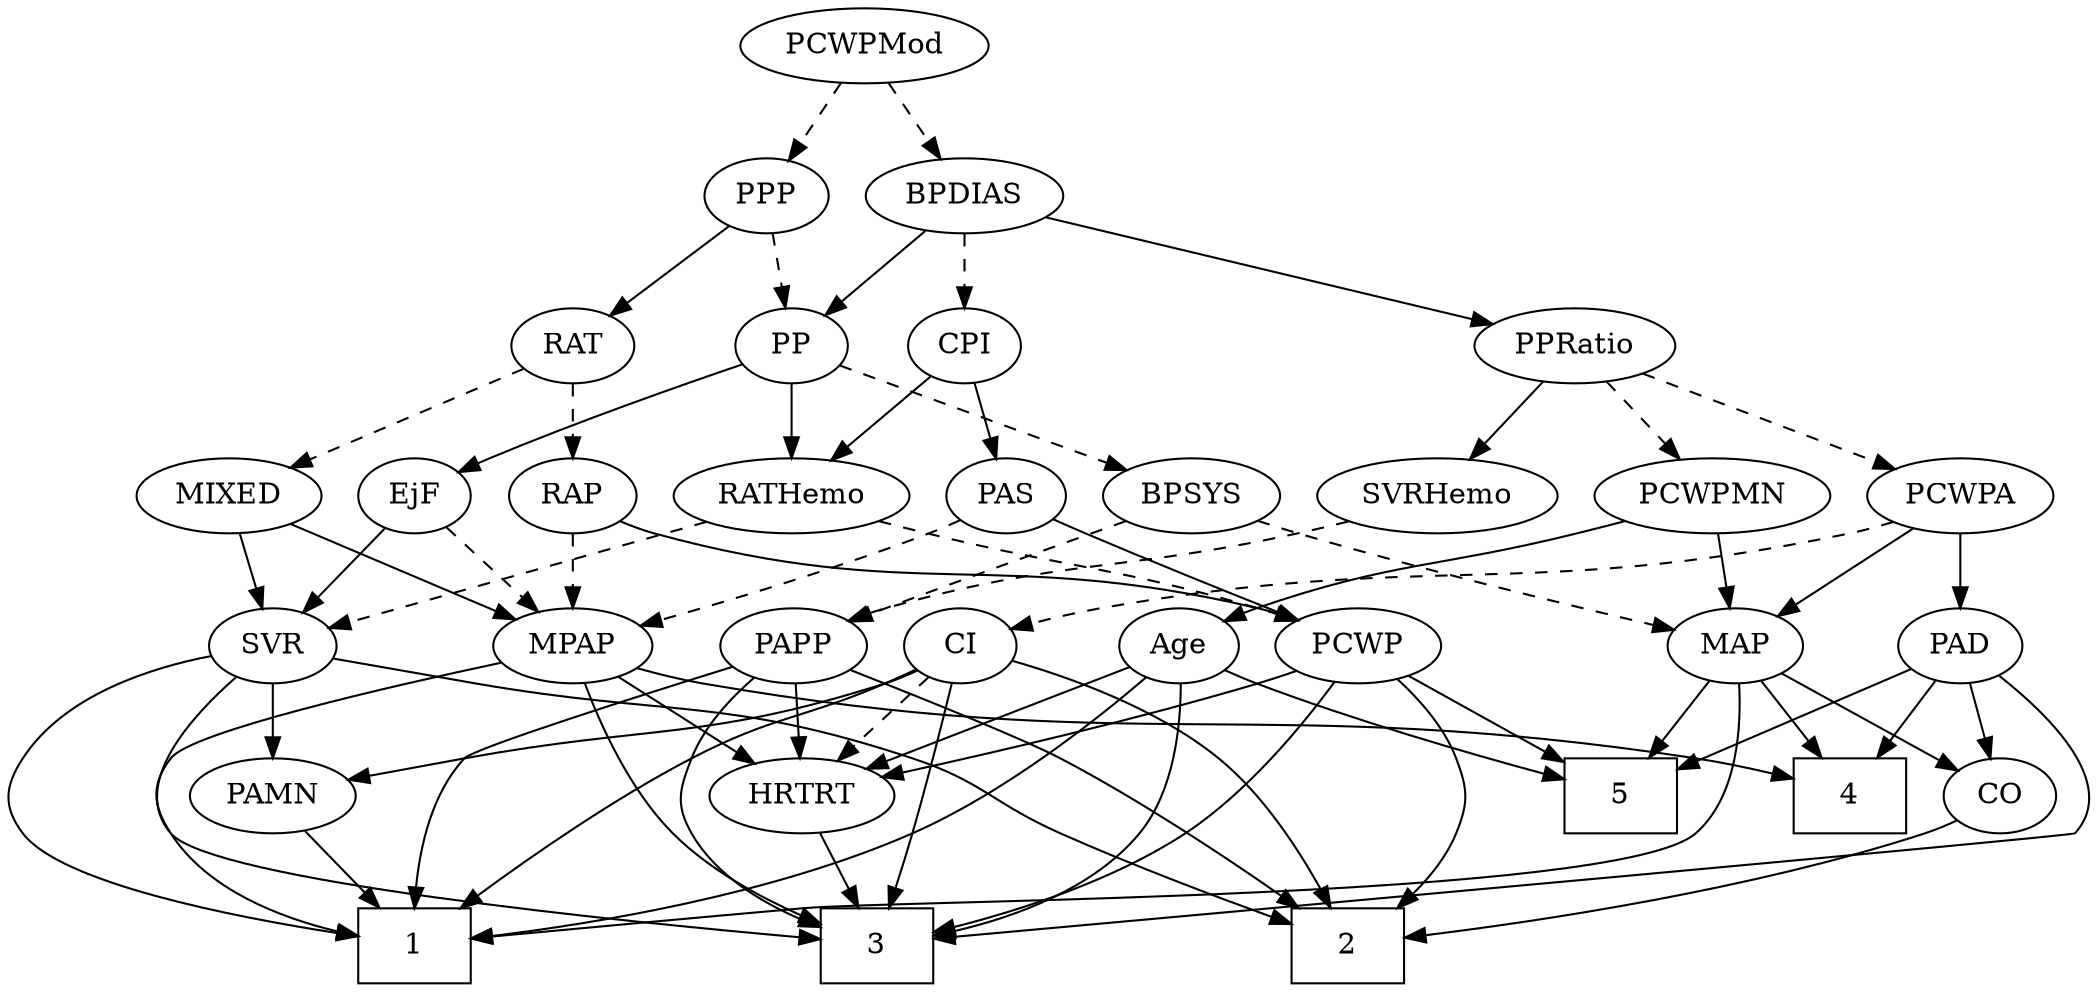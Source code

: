 strict digraph {
	graph [bb="0,0,928.71,468"];
	node [label="\N"];
	1	[height=0.5,
		pos="191.87,18",
		shape=box,
		width=0.75];
	2	[height=0.5,
		pos="343.87,18",
		shape=box,
		width=0.75];
	3	[height=0.5,
		pos="521.87,18",
		shape=box,
		width=0.75];
	4	[height=0.5,
		pos="724.87,90",
		shape=box,
		width=0.75];
	5	[height=0.5,
		pos="796.87,90",
		shape=box,
		width=0.75];
	Age	[height=0.5,
		pos="870.87,162",
		width=0.75];
	Age -> 1	[pos="e,218.97,23.641 884.88,146.24 901.53,126.93 924.71,93.075 904.87,72 859.31,23.616 373.97,42.824 307.87,36 281.35,33.263 251.61,28.878 \
228.88,25.247",
		style=solid];
	Age -> 3	[pos="e,548.94,20.554 888,147.89 909.94,129.56 942.76,95.841 921.87,72 898.09,44.863 653.51,27.078 558.92,21.168",
		style=solid];
	Age -> 5	[pos="e,814.96,108.11 855.89,146.83 846.28,137.75 833.56,125.71 822.39,115.14",
		style=solid];
	HRTRT	[height=0.5,
		pos="487.87,90",
		width=1.1013];
	Age -> HRTRT	[pos="e,526.93,93.277 850.33,150.06 845.38,147.77 840.02,145.57 834.87,144 731.61,112.47 605.09,99.197 536.95,94.013",
		style=solid];
	EjF	[height=0.5,
		pos="46.866,234",
		width=0.75];
	MPAP	[height=0.5,
		pos="502.87,162",
		width=0.97491];
	EjF -> MPAP	[pos="e,476.46,174.08 67.337,221.85 72.295,219.57 77.668,217.43 82.866,216 243.87,171.69 294.08,217.25 456.87,180 460.1,179.26 463.42,\
178.35 466.72,177.34",
		style=dashed];
	SVR	[height=0.5,
		pos="115.87,162",
		width=0.77632];
	EjF -> SVR	[pos="e,101.59,177.49 61.162,218.5 70.784,208.73 83.643,195.69 94.476,184.7",
		style=solid];
	RAP	[height=0.5,
		pos="546.87,234",
		width=0.77632];
	RAP -> MPAP	[pos="e,513.12,179.31 536.88,217.12 531.45,208.47 524.6,197.58 518.47,187.83",
		style=dashed];
	PCWP	[height=0.5,
		pos="593.87,162",
		width=0.97491];
	RAP -> PCWP	[pos="e,582.92,179.31 557.53,217.12 563.34,208.47 570.65,197.58 577.19,187.83",
		style=solid];
	MIXED	[height=0.5,
		pos="131.87,234",
		width=1.1193];
	MIXED -> MPAP	[pos="e,476.43,173.92 161.73,221.78 168.29,219.61 175.26,217.54 181.87,216 301.91,188.02 337.19,209.55 456.87,180 460.09,179.2 463.4,178.26 \
466.69,177.22",
		style=solid];
	MIXED -> SVR	[pos="e,119.81,180.28 127.99,216.05 126.21,208.26 124.05,198.82 122.05,190.08",
		style=solid];
	MPAP -> 1	[pos="e,218.99,31.387 477.42,149.38 422.36,124.24 292.03,64.734 228.27,35.621",
		style=solid];
	MPAP -> 3	[pos="e,529.34,36.334 516.56,145.03 524.16,135.09 532.87,121.64 536.87,108 542.86,87.542 538.25,63.691 532.61,45.832",
		style=solid];
	MPAP -> 4	[pos="e,697.74,98.73 530.62,150.69 536.92,148.42 543.61,146.08 549.87,144 597.17,128.3 652.27,111.92 687.82,101.6",
		style=solid];
	MPAP -> HRTRT	[pos="e,491.57,108.28 499.23,144.05 497.56,136.26 495.54,126.82 493.67,118.08",
		style=solid];
	BPSYS	[height=0.5,
		pos="462.87,234",
		width=1.0471];
	MAP	[height=0.5,
		pos="719.87,162",
		width=0.84854];
	BPSYS -> MAP	[pos="e,691.77,169.15 491.55,222.11 497.56,219.97 503.89,217.83 509.87,216 569.32,197.79 639.59,180.99 681.89,171.38",
		style=dashed];
	PAPP	[height=0.5,
		pos="343.87,162",
		width=0.88464];
	BPSYS -> PAPP	[pos="e,365.14,175.51 439.92,219.5 421.09,208.43 394.3,192.66 373.79,180.6",
		style=dashed];
	PAD	[height=0.5,
		pos="796.87,162",
		width=0.79437];
	PAD -> 3	[pos="e,548.9,18.387 819.37,150.7 850.29,136.43 902.39,111.98 904.87,108 913.33,94.421 915.38,84.064 904.87,72 860.21,20.74 646.45,17.416 \
559.14,18.263",
		style=solid];
	PAD -> 4	[pos="e,742.56,108.2 781.95,146.5 772.73,137.54 760.67,125.81 750.01,115.45",
		style=solid];
	PAD -> 5	[pos="e,796.87,108.1 796.87,143.7 796.87,135.98 796.87,126.71 796.87,118.11",
		style=solid];
	CO	[height=0.5,
		pos="868.87,90",
		width=0.75];
	PAD -> CO	[pos="e,853.97,105.49 811.78,146.5 821.82,136.73 835.24,123.69 846.55,112.7",
		style=solid];
	CO -> 2	[pos="e,371.07,22.386 848.39,77.876 843.43,75.594 838.06,73.45 832.87,72 683.53,30.303 639.96,53.216 485.87,36 450.26,32.022 409.69,27.128 \
381.05,23.614",
		style=solid];
	PAS	[height=0.5,
		pos="619.87,234",
		width=0.75];
	PAS -> MPAP	[pos="e,524.91,176.19 600.28,221.28 582.07,210.39 554.64,193.98 533.52,181.34",
		style=dashed];
	PAS -> PCWP	[pos="e,600.16,179.96 613.7,216.41 610.7,208.34 607.03,198.43 603.65,189.35",
		style=solid];
	PAMN	[height=0.5,
		pos="51.866,90",
		width=1.011];
	PAMN -> 1	[pos="e,164.53,32.666 76.572,76.647 98.429,65.718 130.61,49.628 155.42,37.222",
		style=solid];
	RATHemo	[height=0.5,
		pos="239.87,234",
		width=1.3721];
	RATHemo -> SVR	[pos="e,136.2,174.48 214.17,218.5 194.03,207.12 165.99,191.29 145.01,179.45",
		style=dashed];
	RATHemo -> PCWP	[pos="e,566.82,173.84 275.86,221.59 283.1,219.54 290.69,217.56 297.87,216 407.12,192.22 438.4,207.16 546.87,180 550.25,179.15 553.73,178.15 \
557.2,177.07",
		style=dashed];
	CPI	[height=0.5,
		pos="501.87,306",
		width=0.75];
	CPI -> PAS	[pos="e,600.35,246.58 521.35,293.44 540.48,282.09 569.87,264.66 591.57,251.78",
		style=solid];
	CPI -> RATHemo	[pos="e,276.58,246.15 479.78,295.5 473.14,292.85 465.77,290.12 458.87,288 388.78,266.46 368.86,270.32 297.87,252 294.09,251.02 290.18,\
249.97 286.27,248.89",
		style=solid];
	RAT	[height=0.5,
		pos="422.87,306",
		width=0.75827];
	RAT -> RAP	[pos="e,526.26,246.63 443.06,293.6 463.21,282.22 494.38,264.63 517.3,251.69",
		style=dashed];
	RAT -> MIXED	[pos="e,162.05,246.1 402.31,294.14 397.35,291.85 392,289.63 386.87,288 298.7,260 271.48,274.96 181.87,252 178.52,251.14 175.08,250.17 \
171.64,249.14",
		style=dashed];
	SVR -> 1	[pos="e,164.76,22.754 88.911,156.27 62.837,150.11 24.724,136.54 6.8655,108 -1.6214,94.436 -2.765,84.777 6.8655,72 24.617,48.449 105.87,\
32.174 154.6,24.341",
		style=solid];
	SVR -> 2	[pos="e,316.62,27.313 129.53,146.07 147.72,126.88 181.6,93.478 215.87,72 244.6,53.99 280.51,39.742 306.97,30.575",
		style=solid];
	SVR -> 3	[pos="e,494.6,28.536 139.75,152.65 207.79,128.85 403.02,60.568 484.96,31.909",
		style=solid];
	SVR -> PAMN	[pos="e,66.308,106.8 102.29,146.15 93.872,136.94 82.868,124.91 73.289,114.43",
		style=solid];
	PCWPMod	[height=0.5,
		pos="457.87,450",
		width=1.4443];
	BPDIAS	[height=0.5,
		pos="501.87,378",
		width=1.1735];
	PCWPMod -> BPDIAS	[pos="e,491.31,395.79 468.52,432.05 473.71,423.8 480.05,413.7 485.81,404.54",
		style=dashed];
	PPP	[height=0.5,
		pos="414.87,378",
		width=0.75];
	PCWPMod -> PPP	[pos="e,424.59,394.83 447.46,432.05 442.18,423.47 435.68,412.89 429.88,403.44",
		style=dashed];
	PCWPA	[height=0.5,
		pos="706.87,234",
		width=1.1555];
	PCWPA -> PAD	[pos="e,779.5,176.5 726.39,217.81 739.62,207.53 757.22,193.84 771.52,182.71",
		style=solid];
	PCWPA -> MAP	[pos="e,716.69,180.1 710.08,215.7 711.51,207.98 713.23,198.71 714.83,190.11",
		style=solid];
	CI	[height=0.5,
		pos="420.87,162",
		width=0.75];
	PCWPA -> CI	[pos="e,441.82,173.45 675.79,221.87 669.26,219.75 662.37,217.67 655.87,216 569.65,193.87 543.88,206.36 458.87,180 456.3,179.2 453.68,178.28 \
451.07,177.29",
		style=dashed];
	PCWPMN	[height=0.5,
		pos="816.87,234",
		width=1.3902];
	PCWPMN -> Age	[pos="e,858.9,178.51 829.66,216.41 836.51,207.53 845.07,196.44 852.61,186.67",
		style=solid];
	PCWPMN -> MAP	[pos="e,738.39,176.37 795.34,217.46 781.06,207.16 762.21,193.56 746.92,182.53",
		style=solid];
	SVRHemo	[height=0.5,
		pos="356.87,234",
		width=1.3902];
	SVRHemo -> PAPP	[pos="e,347.04,180.1 353.65,215.7 352.22,207.98 350.5,198.71 348.9,190.11",
		style=dashed];
	BPDIAS -> CPI	[pos="e,501.87,324.1 501.87,359.7 501.87,351.98 501.87,342.71 501.87,334.11",
		style=dashed];
	PP	[height=0.5,
		pos="350.87,306",
		width=0.75];
	BPDIAS -> PP	[pos="e,372.17,317.1 473.95,364.22 450.64,353.53 416.55,337.85 386.87,324 385.08,323.17 383.25,322.31 381.4,321.44",
		style=solid];
	PPRatio	[height=0.5,
		pos="646.87,306",
		width=1.1013];
	BPDIAS -> PPRatio	[pos="e,620.57,319.7 528.8,364 552.04,352.78 585.78,336.49 611.25,324.19",
		style=solid];
	MAP -> 1	[pos="e,219.11,23.074 699.31,148.44 666.31,128.87 598.92,91.368 536.87,72 529.53,69.709 316.89,37.726 229.16,24.58",
		style=solid];
	MAP -> 4	[pos="e,723.64,108.1 721.1,143.7 721.65,135.98 722.31,126.71 722.93,118.11",
		style=solid];
	MAP -> 5	[pos="e,777.94,108.2 735.82,146.5 745.77,137.45 758.82,125.59 770.3,115.15",
		style=solid];
	MAP -> CO	[pos="e,847.55,101.08 743.25,150.06 766.1,139.35 801.89,122.58 832.87,108 834.65,107.16 836.48,106.3 838.33,105.43",
		style=solid];
	PP -> EjF	[pos="e,67.449,245.78 324.45,301.97 275.74,295.9 168.91,280.34 82.866,252 80.945,251.37 78.994,250.66 77.044,249.9",
		style=solid];
	PP -> BPSYS	[pos="e,440.69,248.86 369.86,293.13 386.86,282.5 412.08,266.74 431.97,254.31",
		style=dashed];
	PP -> RATHemo	[pos="e,263.72,250.04 331.78,292.97 315.44,282.66 291.56,267.6 272.24,255.41",
		style=solid];
	PPP -> RAT	[pos="e,420.91,324.1 416.84,359.7 417.72,351.98 418.78,342.71 419.77,334.11",
		style=solid];
	PPP -> PP	[pos="e,364.42,321.82 401.29,362.15 392.55,352.6 381.03,339.99 371.21,329.25",
		style=dashed];
	PPRatio -> PCWPA	[pos="e,693.02,251.15 660.78,288.76 668.35,279.93 677.87,268.83 686.28,259.01",
		style=dashed];
	PPRatio -> PCWPMN	[pos="e,785.14,248.07 675.32,293.28 702.82,281.96 744.76,264.69 775.86,251.88",
		style=dashed];
	PPRatio -> SVRHemo	[pos="e,394.23,246.1 611.5,297.52 566.05,287.76 484.78,269.82 415.87,252 412.03,251.01 408.06,249.94 404.08,248.85",
		style=solid];
	PCWP -> 2	[pos="e,371.15,20.408 587.54,144.23 579.08,124.06 562.13,90.601 536.87,72 490.3,37.722 422.73,25.613 381.13,21.336",
		style=solid];
	PCWP -> 3	[pos="e,548.94,27.564 602.38,144.48 610.76,125.73 620.6,94.807 607.87,72 597.24,52.962 576.65,39.915 558.28,31.53",
		style=solid];
	PCWP -> 5	[pos="e,769.51,104.38 624.15,152.71 656.03,143.7 707.73,128.28 760.08,108.07",
		style=solid];
	PCWP -> HRTRT	[pos="e,509.6,105.35 573.18,147.34 557.58,137.04 535.94,122.75 518.37,111.14",
		style=solid];
	CI -> 1	[pos="e,199.3,36.128 399.81,150.31 394.97,148.06 389.79,145.82 384.87,144 328.24,123.03 303.17,142.85 253.87,108 231.4,92.121 214.38,65.381 \
203.91,45.347",
		style=solid];
	CI -> 2	[pos="e,353.31,36.425 412.03,144.71 398.84,120.39 373.87,74.333 358.09,45.23",
		style=solid];
	CI -> 3	[pos="e,494.52,29.625 420.49,143.74 420.89,124.6 424.07,93.583 438.87,72 450.29,55.343 468.84,42.774 485.51,34.066",
		style=solid];
	CI -> PAMN	[pos="e,86.294,95.915 400.33,150.08 395.37,147.79 390.02,145.59 384.87,144 357.75,135.63 180.65,109.53 96.342,97.363",
		style=solid];
	CI -> HRTRT	[pos="e,472.6,106.95 434.75,146.5 443.63,137.22 455.36,124.97 465.53,114.34",
		style=dashed];
	PAPP -> 1	[pos="e,182.38,36.143 311.89,161.2 272.94,159.5 208.56,150.02 177.87,108 164.75,90.038 170.52,64.567 178.25,45.473",
		style=solid];
	PAPP -> 2	[pos="e,338.04,36.44 338.19,144.04 335.04,133.74 331.46,120.27 329.87,108 327.81,92.133 327.81,87.867 329.87,72 330.97,63.506 333.03,54.434 \
335.23,46.24",
		style=solid];
	PAPP -> 3	[pos="e,494.8,30.089 355.08,144.95 369.06,125.81 394.47,93.669 421.87,72 441.2,56.705 465.6,43.671 485.46,34.357",
		style=solid];
	PAPP -> HRTRT	[pos="e,461.49,103.82 367.32,149.6 390.32,138.42 425.68,121.23 452.17,108.35",
		style=solid];
	HRTRT -> 3	[pos="e,513.47,36.275 496.1,72.055 499.96,64.091 504.67,54.411 508.99,45.51",
		style=solid];
}
